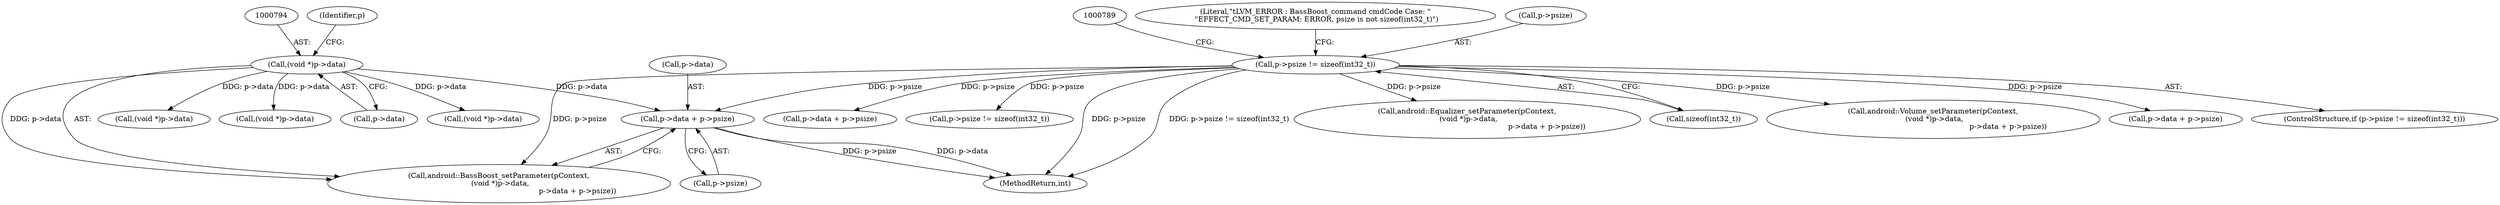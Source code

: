 digraph "0_Android_aeea52da00d210587fb3ed895de3d5f2e0264c88_4@pointer" {
"1000798" [label="(Call,p->data + p->psize)"];
"1000793" [label="(Call,(void *)p->data)"];
"1000774" [label="(Call,p->psize != sizeof(int32_t))"];
"1000938" [label="(Call,android::Equalizer_setParameter(pContext,\n (void *)p->data,\n                                                                     p->data + p->psize))"];
"1000782" [label="(Literal,\"\tLVM_ERROR : BassBoost_command cmdCode Case: \"\n \"EFFECT_CMD_SET_PARAM: ERROR, psize is not sizeof(int32_t)\")"];
"1000940" [label="(Call,(void *)p->data)"];
"1000778" [label="(Call,sizeof(int32_t))"];
"1000775" [label="(Call,p->psize)"];
"1000998" [label="(Call,android::Volume_setParameter(pContext,\n (void *)p->data,\n                                                                 p->data + p->psize))"];
"1001005" [label="(Call,p->data + p->psize)"];
"1000773" [label="(ControlStructure,if (p->psize != sizeof(int32_t)))"];
"1000799" [label="(Call,p->data)"];
"1000880" [label="(Call,(void *)p->data)"];
"1000945" [label="(Call,p->data + p->psize)"];
"1000793" [label="(Call,(void *)p->data)"];
"1000800" [label="(Identifier,p)"];
"1000861" [label="(Call,p->psize != sizeof(int32_t))"];
"1000774" [label="(Call,p->psize != sizeof(int32_t))"];
"1000802" [label="(Call,p->psize)"];
"1001424" [label="(MethodReturn,int)"];
"1000798" [label="(Call,p->data + p->psize)"];
"1000795" [label="(Call,p->data)"];
"1001000" [label="(Call,(void *)p->data)"];
"1000791" [label="(Call,android::BassBoost_setParameter(pContext,\n (void *)p->data,\n                                                                    p->data + p->psize))"];
"1000798" -> "1000791"  [label="AST: "];
"1000798" -> "1000802"  [label="CFG: "];
"1000799" -> "1000798"  [label="AST: "];
"1000802" -> "1000798"  [label="AST: "];
"1000791" -> "1000798"  [label="CFG: "];
"1000798" -> "1001424"  [label="DDG: p->psize"];
"1000798" -> "1001424"  [label="DDG: p->data"];
"1000793" -> "1000798"  [label="DDG: p->data"];
"1000774" -> "1000798"  [label="DDG: p->psize"];
"1000793" -> "1000791"  [label="AST: "];
"1000793" -> "1000795"  [label="CFG: "];
"1000794" -> "1000793"  [label="AST: "];
"1000795" -> "1000793"  [label="AST: "];
"1000800" -> "1000793"  [label="CFG: "];
"1000793" -> "1000791"  [label="DDG: p->data"];
"1000793" -> "1000880"  [label="DDG: p->data"];
"1000793" -> "1000940"  [label="DDG: p->data"];
"1000793" -> "1001000"  [label="DDG: p->data"];
"1000774" -> "1000773"  [label="AST: "];
"1000774" -> "1000778"  [label="CFG: "];
"1000775" -> "1000774"  [label="AST: "];
"1000778" -> "1000774"  [label="AST: "];
"1000782" -> "1000774"  [label="CFG: "];
"1000789" -> "1000774"  [label="CFG: "];
"1000774" -> "1001424"  [label="DDG: p->psize != sizeof(int32_t)"];
"1000774" -> "1001424"  [label="DDG: p->psize"];
"1000774" -> "1000791"  [label="DDG: p->psize"];
"1000774" -> "1000861"  [label="DDG: p->psize"];
"1000774" -> "1000938"  [label="DDG: p->psize"];
"1000774" -> "1000945"  [label="DDG: p->psize"];
"1000774" -> "1000998"  [label="DDG: p->psize"];
"1000774" -> "1001005"  [label="DDG: p->psize"];
}
